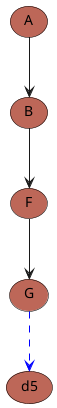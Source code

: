 @startuml
'https://plantuml.com/use-case-diagram



top to bottom direction

usecase A as a #bd6758;line:black
usecase B as b #bd6758;line:black
usecase F as f #bd6758;line:black
usecase G as g #bd6758;line:black

usecase d5 as d5 #bd6758;line:black


a --> b




b --> f

f --> g



g --> d5 #blue;line.dashed;text:blue

@enduml
